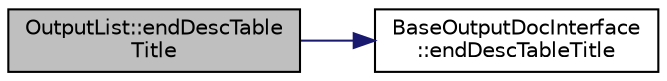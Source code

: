 digraph "OutputList::endDescTableTitle"
{
 // LATEX_PDF_SIZE
  edge [fontname="Helvetica",fontsize="10",labelfontname="Helvetica",labelfontsize="10"];
  node [fontname="Helvetica",fontsize="10",shape=record];
  rankdir="LR";
  Node1 [label="OutputList::endDescTable\lTitle",height=0.2,width=0.4,color="black", fillcolor="grey75", style="filled", fontcolor="black",tooltip=" "];
  Node1 -> Node2 [color="midnightblue",fontsize="10",style="solid"];
  Node2 [label="BaseOutputDocInterface\l::endDescTableTitle",height=0.2,width=0.4,color="black", fillcolor="white", style="filled",URL="$classBaseOutputDocInterface.html#a1106996c286d637c873c819adc5072ba",tooltip=" "];
}
